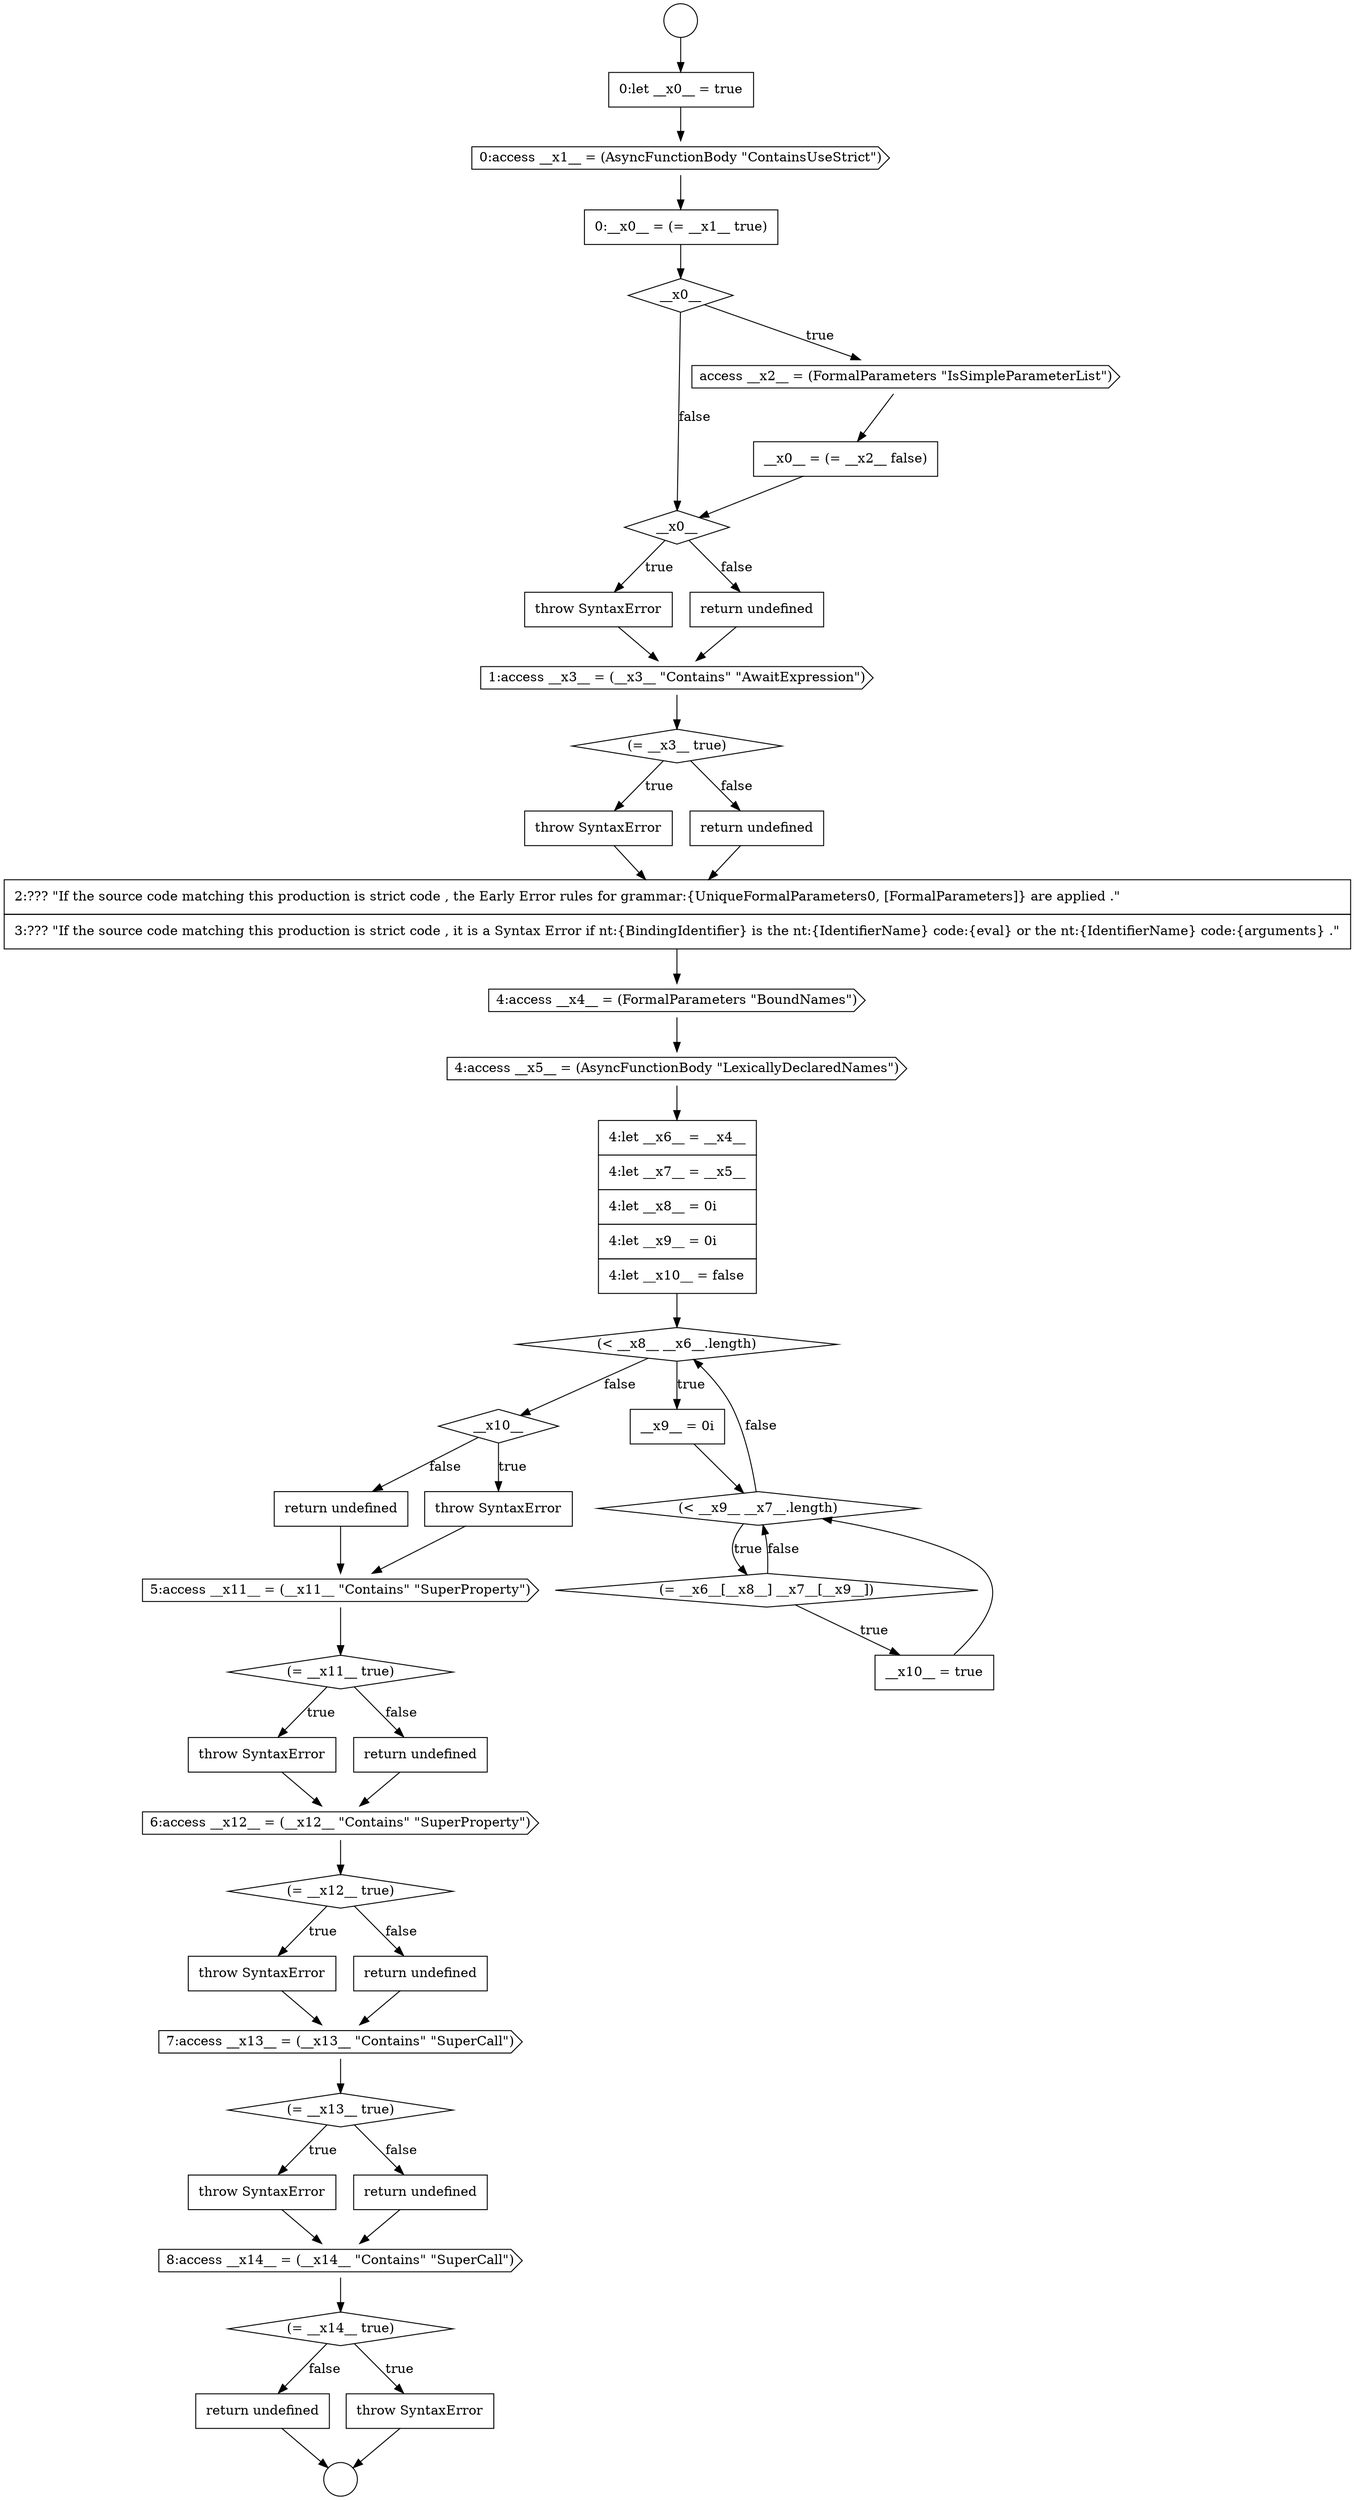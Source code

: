 digraph {
  node17929 [shape=none, margin=0, label=<<font color="black">
    <table border="0" cellborder="1" cellspacing="0" cellpadding="10">
      <tr><td align="left">return undefined</td></tr>
    </table>
  </font>> color="black" fillcolor="white" style=filled]
  node17907 [shape=none, margin=0, label=<<font color="black">
    <table border="0" cellborder="1" cellspacing="0" cellpadding="10">
      <tr><td align="left">0:__x0__ = (= __x1__ true)</td></tr>
    </table>
  </font>> color="black" fillcolor="white" style=filled]
  node17911 [shape=diamond, label=<<font color="black">__x0__</font>> color="black" fillcolor="white" style=filled]
  node17916 [shape=none, margin=0, label=<<font color="black">
    <table border="0" cellborder="1" cellspacing="0" cellpadding="10">
      <tr><td align="left">throw SyntaxError</td></tr>
    </table>
  </font>> color="black" fillcolor="white" style=filled]
  node17919 [shape=cds, label=<<font color="black">4:access __x4__ = (FormalParameters &quot;BoundNames&quot;)</font>> color="black" fillcolor="white" style=filled]
  node17908 [shape=diamond, label=<<font color="black">__x0__</font>> color="black" fillcolor="white" style=filled]
  node17915 [shape=diamond, label=<<font color="black">(= __x3__ true)</font>> color="black" fillcolor="white" style=filled]
  node17932 [shape=none, margin=0, label=<<font color="black">
    <table border="0" cellborder="1" cellspacing="0" cellpadding="10">
      <tr><td align="left">throw SyntaxError</td></tr>
    </table>
  </font>> color="black" fillcolor="white" style=filled]
  node17931 [shape=diamond, label=<<font color="black">(= __x11__ true)</font>> color="black" fillcolor="white" style=filled]
  node17935 [shape=diamond, label=<<font color="black">(= __x12__ true)</font>> color="black" fillcolor="white" style=filled]
  node17914 [shape=cds, label=<<font color="black">1:access __x3__ = (__x3__ &quot;Contains&quot; &quot;AwaitExpression&quot;)</font>> color="black" fillcolor="white" style=filled]
  node17943 [shape=diamond, label=<<font color="black">(= __x14__ true)</font>> color="black" fillcolor="white" style=filled]
  node17934 [shape=cds, label=<<font color="black">6:access __x12__ = (__x12__ &quot;Contains&quot; &quot;SuperProperty&quot;)</font>> color="black" fillcolor="white" style=filled]
  node17904 [shape=circle label=" " color="black" fillcolor="white" style=filled]
  node17930 [shape=cds, label=<<font color="black">5:access __x11__ = (__x11__ &quot;Contains&quot; &quot;SuperProperty&quot;)</font>> color="black" fillcolor="white" style=filled]
  node17927 [shape=diamond, label=<<font color="black">__x10__</font>> color="black" fillcolor="white" style=filled]
  node17922 [shape=diamond, label=<<font color="black">(&lt; __x8__ __x6__.length)</font>> color="black" fillcolor="white" style=filled]
  node17903 [shape=circle label=" " color="black" fillcolor="white" style=filled]
  node17920 [shape=cds, label=<<font color="black">4:access __x5__ = (AsyncFunctionBody &quot;LexicallyDeclaredNames&quot;)</font>> color="black" fillcolor="white" style=filled]
  node17924 [shape=diamond, label=<<font color="black">(&lt; __x9__ __x7__.length)</font>> color="black" fillcolor="white" style=filled]
  node17925 [shape=diamond, label=<<font color="black">(= __x6__[__x8__] __x7__[__x9__])</font>> color="black" fillcolor="white" style=filled]
  node17928 [shape=none, margin=0, label=<<font color="black">
    <table border="0" cellborder="1" cellspacing="0" cellpadding="10">
      <tr><td align="left">throw SyntaxError</td></tr>
    </table>
  </font>> color="black" fillcolor="white" style=filled]
  node17923 [shape=none, margin=0, label=<<font color="black">
    <table border="0" cellborder="1" cellspacing="0" cellpadding="10">
      <tr><td align="left">__x9__ = 0i</td></tr>
    </table>
  </font>> color="black" fillcolor="white" style=filled]
  node17933 [shape=none, margin=0, label=<<font color="black">
    <table border="0" cellborder="1" cellspacing="0" cellpadding="10">
      <tr><td align="left">return undefined</td></tr>
    </table>
  </font>> color="black" fillcolor="white" style=filled]
  node17938 [shape=cds, label=<<font color="black">7:access __x13__ = (__x13__ &quot;Contains&quot; &quot;SuperCall&quot;)</font>> color="black" fillcolor="white" style=filled]
  node17936 [shape=none, margin=0, label=<<font color="black">
    <table border="0" cellborder="1" cellspacing="0" cellpadding="10">
      <tr><td align="left">throw SyntaxError</td></tr>
    </table>
  </font>> color="black" fillcolor="white" style=filled]
  node17945 [shape=none, margin=0, label=<<font color="black">
    <table border="0" cellborder="1" cellspacing="0" cellpadding="10">
      <tr><td align="left">return undefined</td></tr>
    </table>
  </font>> color="black" fillcolor="white" style=filled]
  node17939 [shape=diamond, label=<<font color="black">(= __x13__ true)</font>> color="black" fillcolor="white" style=filled]
  node17942 [shape=cds, label=<<font color="black">8:access __x14__ = (__x14__ &quot;Contains&quot; &quot;SuperCall&quot;)</font>> color="black" fillcolor="white" style=filled]
  node17912 [shape=none, margin=0, label=<<font color="black">
    <table border="0" cellborder="1" cellspacing="0" cellpadding="10">
      <tr><td align="left">throw SyntaxError</td></tr>
    </table>
  </font>> color="black" fillcolor="white" style=filled]
  node17905 [shape=none, margin=0, label=<<font color="black">
    <table border="0" cellborder="1" cellspacing="0" cellpadding="10">
      <tr><td align="left">0:let __x0__ = true</td></tr>
    </table>
  </font>> color="black" fillcolor="white" style=filled]
  node17918 [shape=none, margin=0, label=<<font color="black">
    <table border="0" cellborder="1" cellspacing="0" cellpadding="10">
      <tr><td align="left">2:??? &quot;If the source code matching this production is strict code , the Early Error rules for grammar:{UniqueFormalParameters0, [FormalParameters]} are applied .&quot;</td></tr>
      <tr><td align="left">3:??? &quot;If the source code matching this production is strict code , it is a Syntax Error if nt:{BindingIdentifier} is the nt:{IdentifierName} code:{eval} or the nt:{IdentifierName} code:{arguments} .&quot;</td></tr>
    </table>
  </font>> color="black" fillcolor="white" style=filled]
  node17926 [shape=none, margin=0, label=<<font color="black">
    <table border="0" cellborder="1" cellspacing="0" cellpadding="10">
      <tr><td align="left">__x10__ = true</td></tr>
    </table>
  </font>> color="black" fillcolor="white" style=filled]
  node17921 [shape=none, margin=0, label=<<font color="black">
    <table border="0" cellborder="1" cellspacing="0" cellpadding="10">
      <tr><td align="left">4:let __x6__ = __x4__</td></tr>
      <tr><td align="left">4:let __x7__ = __x5__</td></tr>
      <tr><td align="left">4:let __x8__ = 0i</td></tr>
      <tr><td align="left">4:let __x9__ = 0i</td></tr>
      <tr><td align="left">4:let __x10__ = false</td></tr>
    </table>
  </font>> color="black" fillcolor="white" style=filled]
  node17940 [shape=none, margin=0, label=<<font color="black">
    <table border="0" cellborder="1" cellspacing="0" cellpadding="10">
      <tr><td align="left">throw SyntaxError</td></tr>
    </table>
  </font>> color="black" fillcolor="white" style=filled]
  node17909 [shape=cds, label=<<font color="black">access __x2__ = (FormalParameters &quot;IsSimpleParameterList&quot;)</font>> color="black" fillcolor="white" style=filled]
  node17906 [shape=cds, label=<<font color="black">0:access __x1__ = (AsyncFunctionBody &quot;ContainsUseStrict&quot;)</font>> color="black" fillcolor="white" style=filled]
  node17917 [shape=none, margin=0, label=<<font color="black">
    <table border="0" cellborder="1" cellspacing="0" cellpadding="10">
      <tr><td align="left">return undefined</td></tr>
    </table>
  </font>> color="black" fillcolor="white" style=filled]
  node17941 [shape=none, margin=0, label=<<font color="black">
    <table border="0" cellborder="1" cellspacing="0" cellpadding="10">
      <tr><td align="left">return undefined</td></tr>
    </table>
  </font>> color="black" fillcolor="white" style=filled]
  node17913 [shape=none, margin=0, label=<<font color="black">
    <table border="0" cellborder="1" cellspacing="0" cellpadding="10">
      <tr><td align="left">return undefined</td></tr>
    </table>
  </font>> color="black" fillcolor="white" style=filled]
  node17937 [shape=none, margin=0, label=<<font color="black">
    <table border="0" cellborder="1" cellspacing="0" cellpadding="10">
      <tr><td align="left">return undefined</td></tr>
    </table>
  </font>> color="black" fillcolor="white" style=filled]
  node17944 [shape=none, margin=0, label=<<font color="black">
    <table border="0" cellborder="1" cellspacing="0" cellpadding="10">
      <tr><td align="left">throw SyntaxError</td></tr>
    </table>
  </font>> color="black" fillcolor="white" style=filled]
  node17910 [shape=none, margin=0, label=<<font color="black">
    <table border="0" cellborder="1" cellspacing="0" cellpadding="10">
      <tr><td align="left">__x0__ = (= __x2__ false)</td></tr>
    </table>
  </font>> color="black" fillcolor="white" style=filled]
  node17930 -> node17931 [ color="black"]
  node17945 -> node17904 [ color="black"]
  node17941 -> node17942 [ color="black"]
  node17903 -> node17905 [ color="black"]
  node17935 -> node17936 [label=<<font color="black">true</font>> color="black"]
  node17935 -> node17937 [label=<<font color="black">false</font>> color="black"]
  node17906 -> node17907 [ color="black"]
  node17940 -> node17942 [ color="black"]
  node17905 -> node17906 [ color="black"]
  node17927 -> node17928 [label=<<font color="black">true</font>> color="black"]
  node17927 -> node17929 [label=<<font color="black">false</font>> color="black"]
  node17915 -> node17916 [label=<<font color="black">true</font>> color="black"]
  node17915 -> node17917 [label=<<font color="black">false</font>> color="black"]
  node17912 -> node17914 [ color="black"]
  node17932 -> node17934 [ color="black"]
  node17944 -> node17904 [ color="black"]
  node17913 -> node17914 [ color="black"]
  node17908 -> node17909 [label=<<font color="black">true</font>> color="black"]
  node17908 -> node17911 [label=<<font color="black">false</font>> color="black"]
  node17928 -> node17930 [ color="black"]
  node17925 -> node17926 [label=<<font color="black">true</font>> color="black"]
  node17925 -> node17924 [label=<<font color="black">false</font>> color="black"]
  node17943 -> node17944 [label=<<font color="black">true</font>> color="black"]
  node17943 -> node17945 [label=<<font color="black">false</font>> color="black"]
  node17909 -> node17910 [ color="black"]
  node17914 -> node17915 [ color="black"]
  node17934 -> node17935 [ color="black"]
  node17924 -> node17925 [label=<<font color="black">true</font>> color="black"]
  node17924 -> node17922 [label=<<font color="black">false</font>> color="black"]
  node17931 -> node17932 [label=<<font color="black">true</font>> color="black"]
  node17931 -> node17933 [label=<<font color="black">false</font>> color="black"]
  node17926 -> node17924 [ color="black"]
  node17942 -> node17943 [ color="black"]
  node17933 -> node17934 [ color="black"]
  node17921 -> node17922 [ color="black"]
  node17939 -> node17940 [label=<<font color="black">true</font>> color="black"]
  node17939 -> node17941 [label=<<font color="black">false</font>> color="black"]
  node17917 -> node17918 [ color="black"]
  node17937 -> node17938 [ color="black"]
  node17919 -> node17920 [ color="black"]
  node17911 -> node17912 [label=<<font color="black">true</font>> color="black"]
  node17911 -> node17913 [label=<<font color="black">false</font>> color="black"]
  node17920 -> node17921 [ color="black"]
  node17916 -> node17918 [ color="black"]
  node17922 -> node17923 [label=<<font color="black">true</font>> color="black"]
  node17922 -> node17927 [label=<<font color="black">false</font>> color="black"]
  node17910 -> node17911 [ color="black"]
  node17923 -> node17924 [ color="black"]
  node17907 -> node17908 [ color="black"]
  node17918 -> node17919 [ color="black"]
  node17929 -> node17930 [ color="black"]
  node17938 -> node17939 [ color="black"]
  node17936 -> node17938 [ color="black"]
}
